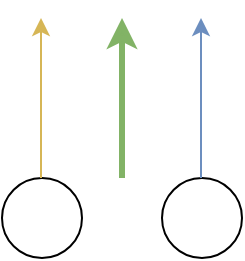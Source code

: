 <mxfile version="12.3.7" type="device" pages="1"><diagram id="tw3_slxSfwoH_DGJNGQ9" name="Page-1"><mxGraphModel dx="941" dy="549" grid="1" gridSize="10" guides="1" tooltips="1" connect="1" arrows="1" fold="1" page="1" pageScale="1" pageWidth="1169" pageHeight="827" math="0" shadow="0"><root><mxCell id="0"/><mxCell id="1" parent="0"/><mxCell id="N1v2-lAbzPJdVTcEmTxy-1" value="" style="ellipse;whiteSpace=wrap;html=1;aspect=fixed;" vertex="1" parent="1"><mxGeometry x="20" y="120" width="40" height="40" as="geometry"/></mxCell><mxCell id="N1v2-lAbzPJdVTcEmTxy-3" value="" style="ellipse;whiteSpace=wrap;html=1;aspect=fixed;" vertex="1" parent="1"><mxGeometry x="100" y="120" width="40" height="40" as="geometry"/></mxCell><mxCell id="N1v2-lAbzPJdVTcEmTxy-4" value="" style="endArrow=classic;html=1;fillColor=#fff2cc;strokeColor=#d6b656;" edge="1" parent="1"><mxGeometry width="50" height="50" relative="1" as="geometry"><mxPoint x="39.5" y="120" as="sourcePoint"/><mxPoint x="39.5" y="40" as="targetPoint"/></mxGeometry></mxCell><mxCell id="N1v2-lAbzPJdVTcEmTxy-5" value="" style="endArrow=classic;html=1;fillColor=#dae8fc;strokeColor=#6c8ebf;" edge="1" parent="1"><mxGeometry width="50" height="50" relative="1" as="geometry"><mxPoint x="119.5" y="120" as="sourcePoint"/><mxPoint x="119.5" y="40" as="targetPoint"/></mxGeometry></mxCell><mxCell id="N1v2-lAbzPJdVTcEmTxy-7" value="" style="endArrow=classic;html=1;fillColor=#d5e8d4;strokeColor=#82b366;strokeWidth=3;" edge="1" parent="1"><mxGeometry width="50" height="50" relative="1" as="geometry"><mxPoint x="80" y="120" as="sourcePoint"/><mxPoint x="80" y="40" as="targetPoint"/></mxGeometry></mxCell></root></mxGraphModel></diagram></mxfile>